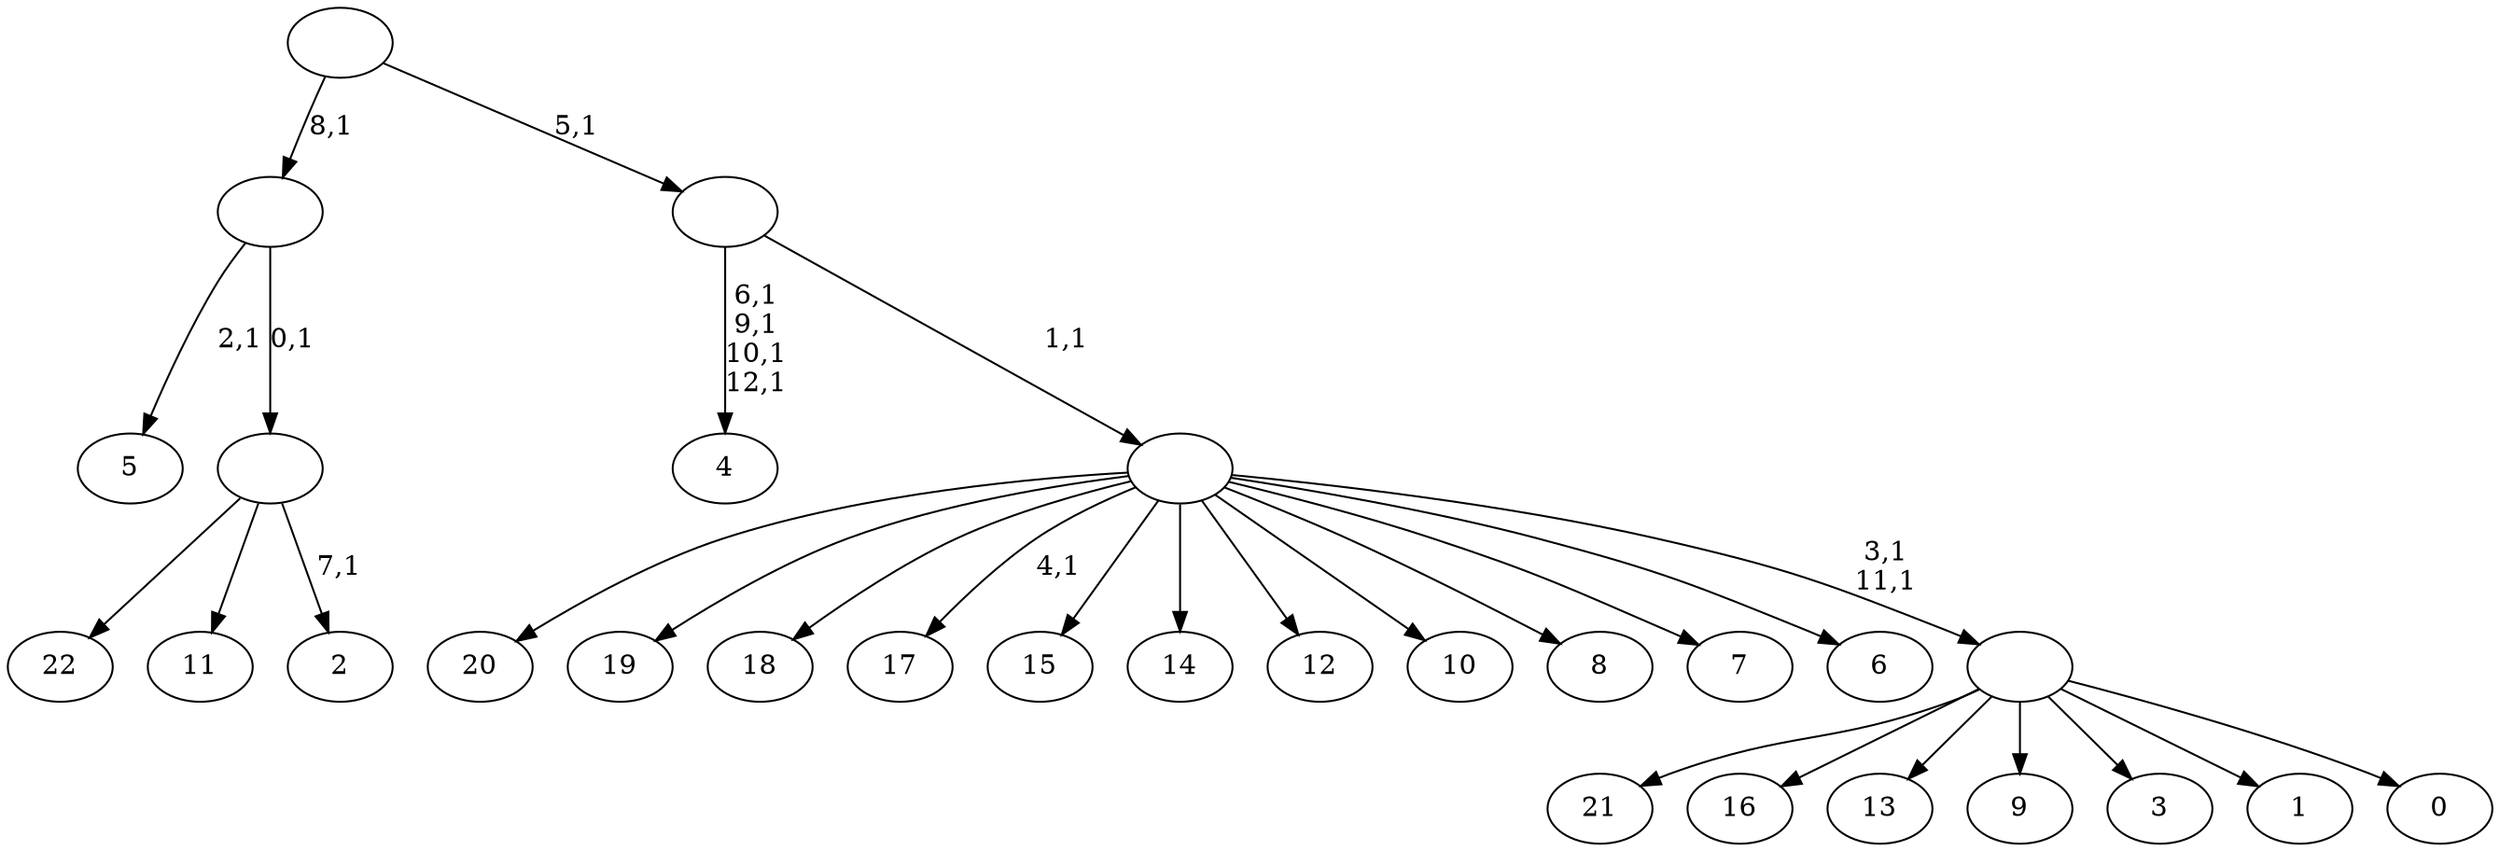 digraph T {
	36 [label="22"]
	35 [label="21"]
	34 [label="20"]
	33 [label="19"]
	32 [label="18"]
	31 [label="17"]
	29 [label="16"]
	28 [label="15"]
	27 [label="14"]
	26 [label="13"]
	25 [label="12"]
	24 [label="11"]
	23 [label="10"]
	22 [label="9"]
	21 [label="8"]
	20 [label="7"]
	19 [label="6"]
	18 [label="5"]
	16 [label="4"]
	11 [label="3"]
	10 [label="2"]
	8 [label=""]
	7 [label=""]
	6 [label="1"]
	5 [label="0"]
	4 [label=""]
	2 [label=""]
	1 [label=""]
	0 [label=""]
	8 -> 10 [label="7,1"]
	8 -> 36 [label=""]
	8 -> 24 [label=""]
	7 -> 18 [label="2,1"]
	7 -> 8 [label="0,1"]
	4 -> 35 [label=""]
	4 -> 29 [label=""]
	4 -> 26 [label=""]
	4 -> 22 [label=""]
	4 -> 11 [label=""]
	4 -> 6 [label=""]
	4 -> 5 [label=""]
	2 -> 4 [label="3,1\n11,1"]
	2 -> 31 [label="4,1"]
	2 -> 34 [label=""]
	2 -> 33 [label=""]
	2 -> 32 [label=""]
	2 -> 28 [label=""]
	2 -> 27 [label=""]
	2 -> 25 [label=""]
	2 -> 23 [label=""]
	2 -> 21 [label=""]
	2 -> 20 [label=""]
	2 -> 19 [label=""]
	1 -> 16 [label="6,1\n9,1\n10,1\n12,1"]
	1 -> 2 [label="1,1"]
	0 -> 7 [label="8,1"]
	0 -> 1 [label="5,1"]
}
